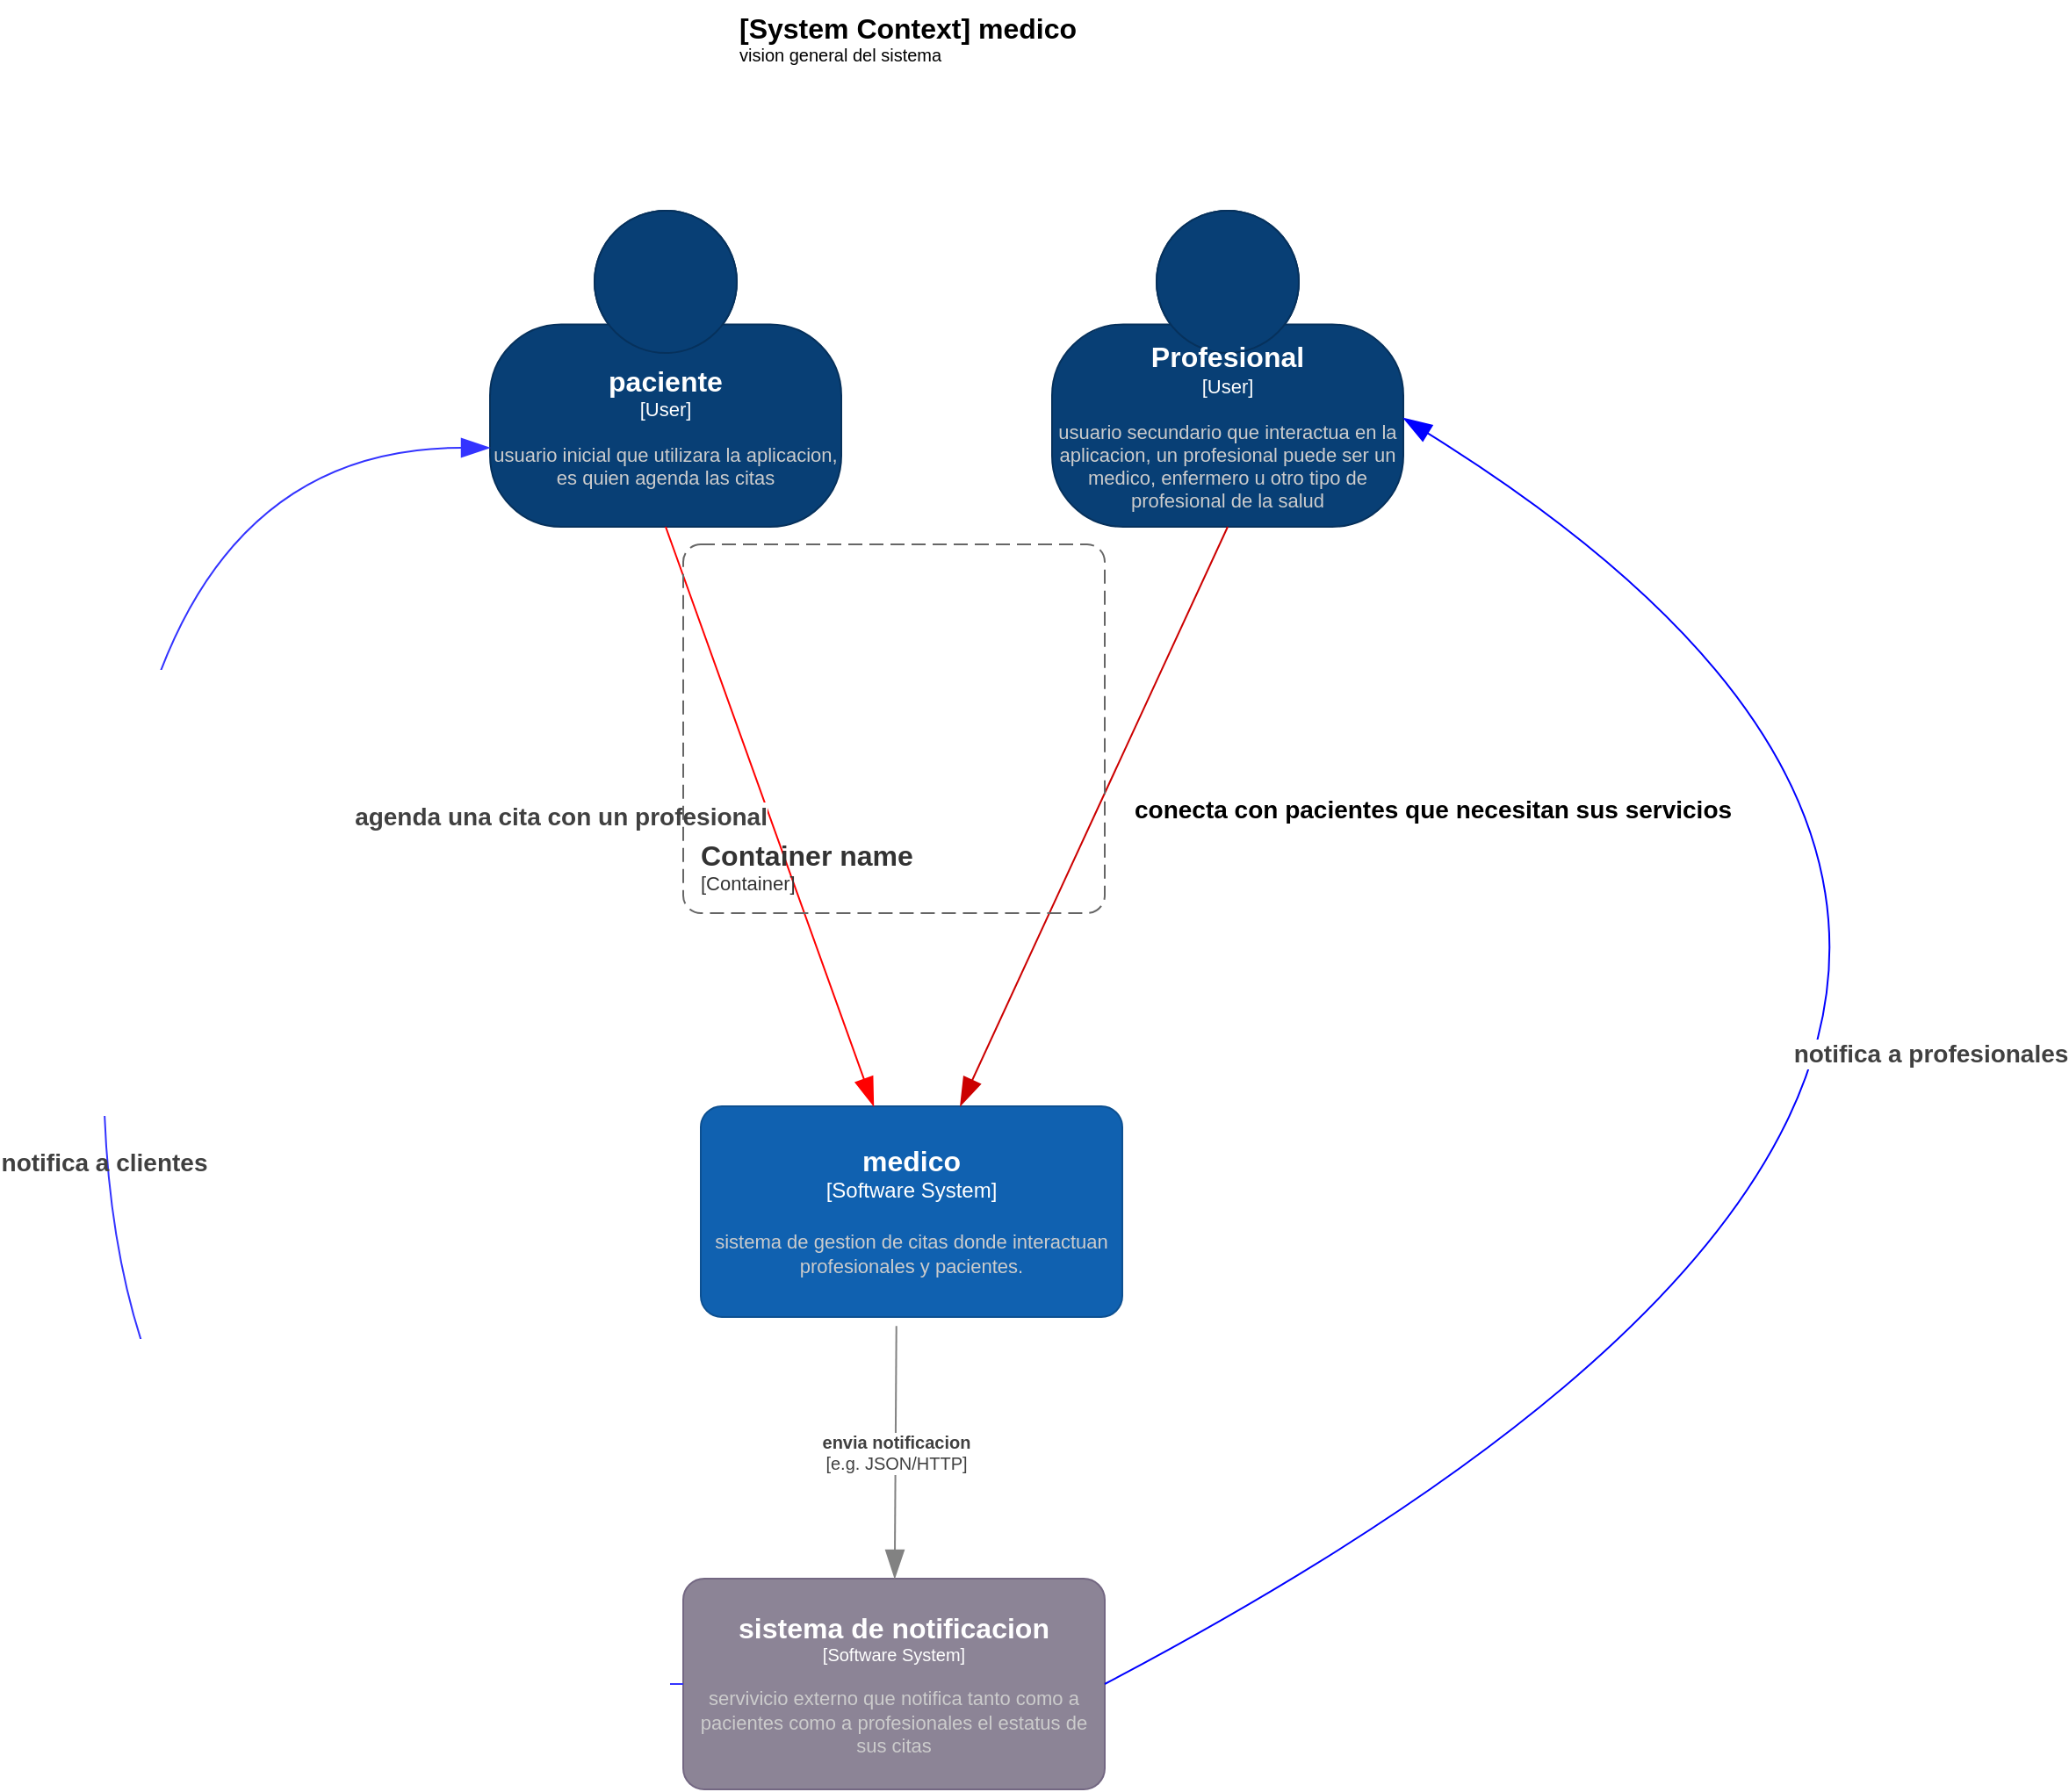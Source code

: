 <mxfile version="20.5.1" type="github" pages="3">
  <diagram id="rQ2XecXcRAcGIpg42cZG" name="Página-1">
    <mxGraphModel dx="5787" dy="3000" grid="1" gridSize="10" guides="1" tooltips="1" connect="1" arrows="1" fold="1" page="1" pageScale="1" pageWidth="827" pageHeight="1169" math="0" shadow="0">
      <root>
        <mxCell id="0" />
        <mxCell id="1" parent="0" />
        <object placeholders="1" c4Name="paciente" c4Type="User" c4Description="usuario inicial que utilizara la aplicacion, es quien agenda las citas" label="&lt;font style=&quot;font-size: 16px&quot;&gt;&lt;b&gt;%c4Name%&lt;/b&gt;&lt;/font&gt;&lt;div&gt;[%c4Type%]&lt;/div&gt;&lt;br&gt;&lt;div&gt;&lt;font style=&quot;font-size: 11px&quot;&gt;&lt;font color=&quot;#cccccc&quot;&gt;%c4Description%&lt;/font&gt;&lt;/div&gt;" id="NudSRjTtMaRm0Y6hXprQ-2">
          <mxCell style="html=1;fontSize=11;dashed=0;whiteSpace=wrap;fillColor=#083F75;strokeColor=#06315C;fontColor=#ffffff;shape=mxgraph.c4.person2;align=center;metaEdit=1;points=[[0.5,0,0],[1,0.5,0],[1,0.75,0],[0.75,1,0],[0.5,1,0],[0.25,1,0],[0,0.75,0],[0,0.5,0]];resizable=0;" parent="1" vertex="1">
            <mxGeometry x="310" y="390" width="200" height="180" as="geometry" />
          </mxCell>
        </object>
        <object placeholders="1" c4Name="Profesional" c4Type="User" c4Description="usuario secundario que interactua en la aplicacion, un profesional puede ser un medico, enfermero u otro tipo de profesional de la salud" label="&lt;font style=&quot;font-size: 16px&quot;&gt;&lt;b&gt;%c4Name%&lt;/b&gt;&lt;/font&gt;&lt;div&gt;[%c4Type%]&lt;/div&gt;&lt;br&gt;&lt;div&gt;&lt;font style=&quot;font-size: 11px&quot;&gt;&lt;font color=&quot;#cccccc&quot;&gt;%c4Description%&lt;/font&gt;&lt;/div&gt;" id="NudSRjTtMaRm0Y6hXprQ-3">
          <mxCell style="html=1;fontSize=11;dashed=0;whiteSpace=wrap;fillColor=#083F75;strokeColor=#06315C;fontColor=#ffffff;shape=mxgraph.c4.person2;align=center;metaEdit=1;points=[[0.5,0,0],[1,0.5,0],[1,0.75,0],[0.75,1,0],[0.5,1,0],[0.25,1,0],[0,0.75,0],[0,0.5,0]];resizable=0;" parent="1" vertex="1">
            <mxGeometry x="630" y="390" width="200" height="180" as="geometry" />
          </mxCell>
        </object>
        <object placeholders="1" c4Name="medico" c4Type="Software System" c4Description="sistema de gestion de citas donde interactuan profesionales y pacientes." label="&lt;font style=&quot;font-size: 16px&quot;&gt;&lt;b&gt;%c4Name%&lt;/b&gt;&lt;/font&gt;&lt;div&gt;[%c4Type%]&lt;/div&gt;&lt;br&gt;&lt;div&gt;&lt;font style=&quot;font-size: 11px&quot;&gt;&lt;font color=&quot;#cccccc&quot;&gt;%c4Description%&lt;/font&gt;&lt;/div&gt;" id="NudSRjTtMaRm0Y6hXprQ-4">
          <mxCell style="rounded=1;whiteSpace=wrap;html=1;labelBackgroundColor=none;fillColor=#1061B0;fontColor=#ffffff;align=center;arcSize=10;strokeColor=#0D5091;metaEdit=1;resizable=0;points=[[0.25,0,0],[0.5,0,0],[0.75,0,0],[1,0.25,0],[1,0.5,0],[1,0.75,0],[0.75,1,0],[0.5,1,0],[0.25,1,0],[0,0.75,0],[0,0.5,0],[0,0.25,0]];" parent="1" vertex="1">
            <mxGeometry x="430" y="900" width="240" height="120" as="geometry" />
          </mxCell>
        </object>
        <object placeholders="1" c4Type="Relationship" c4Description="agenda una cita con un profesional" label="&lt;div style=&quot;font-size: 14px;&quot;&gt;&lt;div style=&quot;font-size: 14px;&quot;&gt;&lt;b style=&quot;font-size: 14px;&quot;&gt;%c4Description%&lt;/b&gt;&lt;/div&gt;&lt;/div&gt;" id="NudSRjTtMaRm0Y6hXprQ-5">
          <mxCell style="endArrow=blockThin;html=1;fontSize=14;fontColor=#404040;strokeWidth=1;endFill=1;strokeColor=#FF0000;elbow=vertical;metaEdit=1;endSize=14;startSize=14;jumpStyle=gap;jumpSize=5;rounded=0;exitX=0.5;exitY=1;exitDx=0;exitDy=0;exitPerimeter=0;labelPosition=left;verticalLabelPosition=middle;align=right;verticalAlign=middle;horizontal=1;" parent="1" source="NudSRjTtMaRm0Y6hXprQ-2" target="NudSRjTtMaRm0Y6hXprQ-4" edge="1">
            <mxGeometry width="240" relative="1" as="geometry">
              <mxPoint x="220" y="670" as="sourcePoint" />
              <mxPoint x="460" y="670" as="targetPoint" />
            </mxGeometry>
          </mxCell>
        </object>
        <object placeholders="1" c4Type="Relationship" c4Description="conecta con pacientes que necesitan sus servicios" label="%c4Description%" id="NudSRjTtMaRm0Y6hXprQ-6">
          <mxCell style="endArrow=blockThin;fontSize=14;fontColor=#000000;strokeWidth=1;endFill=1;strokeColor=#CC0000;elbow=vertical;metaEdit=1;endSize=14;startSize=14;jumpStyle=arc;jumpSize=16;exitX=0.5;exitY=1;exitDx=0;exitDy=0;exitPerimeter=0;rounded=0;align=left;labelBorderColor=none;labelBackgroundColor=default;html=1;fontStyle=1" parent="1" source="NudSRjTtMaRm0Y6hXprQ-3" target="NudSRjTtMaRm0Y6hXprQ-4" edge="1">
            <mxGeometry x="-0.067" y="18" width="240" relative="1" as="geometry">
              <mxPoint x="620" y="670" as="sourcePoint" />
              <mxPoint x="780" y="740" as="targetPoint" />
              <Array as="points" />
              <mxPoint as="offset" />
            </mxGeometry>
          </mxCell>
        </object>
        <object placeholders="1" c4Name="sistema de notificacion" c4Type="Software System" c4Description="servivicio externo que notifica tanto como a pacientes como a profesionales el estatus de sus citas" label="&lt;font style=&quot;font-size: 16px&quot;&gt;&lt;b&gt;%c4Name%&lt;/b&gt;&lt;/font&gt;&lt;div&gt;[%c4Type%]&lt;/div&gt;&lt;br&gt;&lt;div&gt;&lt;font style=&quot;font-size: 11px&quot;&gt;&lt;font color=&quot;#cccccc&quot;&gt;%c4Description%&lt;/font&gt;&lt;/div&gt;" id="NudSRjTtMaRm0Y6hXprQ-8">
          <mxCell style="rounded=1;whiteSpace=wrap;html=1;labelBackgroundColor=none;fillColor=#8C8496;fontColor=#ffffff;align=center;arcSize=10;strokeColor=#736782;metaEdit=1;resizable=0;points=[[0.25,0,0],[0.5,0,0],[0.75,0,0],[1,0.25,0],[1,0.5,0],[1,0.75,0],[0.75,1,0],[0.5,1,0],[0.25,1,0],[0,0.75,0],[0,0.5,0],[0,0.25,0]];fontSize=10;" parent="1" vertex="1">
            <mxGeometry x="420" y="1169" width="240" height="120" as="geometry" />
          </mxCell>
        </object>
        <object placeholders="1" c4Type="Relationship" c4Technology="e.g. JSON/HTTP" c4Description="envia notificacion" label="&lt;div style=&quot;text-align: left&quot;&gt;&lt;div style=&quot;text-align: center&quot;&gt;&lt;b&gt;%c4Description%&lt;/b&gt;&lt;/div&gt;&lt;div style=&quot;text-align: center&quot;&gt;[%c4Technology%]&lt;/div&gt;&lt;/div&gt;" id="NudSRjTtMaRm0Y6hXprQ-9">
          <mxCell style="endArrow=blockThin;html=1;fontSize=10;fontColor=#404040;strokeWidth=1;endFill=1;strokeColor=#828282;elbow=vertical;metaEdit=1;endSize=14;startSize=14;jumpStyle=arc;jumpSize=16;rounded=0;exitX=0.464;exitY=1.043;exitDx=0;exitDy=0;exitPerimeter=0;" parent="1" source="NudSRjTtMaRm0Y6hXprQ-4" target="NudSRjTtMaRm0Y6hXprQ-8" edge="1">
            <mxGeometry width="240" relative="1" as="geometry">
              <mxPoint x="450" y="1170" as="sourcePoint" />
              <mxPoint x="690" y="1170" as="targetPoint" />
            </mxGeometry>
          </mxCell>
        </object>
        <object placeholders="1" c4Name="[System Context] medico" c4Type="ContainerScopeBoundary" c4Description="vision general del sistema" label="&lt;font style=&quot;font-size: 16px&quot;&gt;&lt;b&gt;&lt;div style=&quot;text-align: left&quot;&gt;%c4Name%&lt;/div&gt;&lt;/b&gt;&lt;/font&gt;&lt;div style=&quot;text-align: left&quot;&gt;%c4Description%&lt;/div&gt;" id="NudSRjTtMaRm0Y6hXprQ-10">
          <mxCell style="text;html=1;strokeColor=none;fillColor=none;align=left;verticalAlign=top;whiteSpace=wrap;rounded=0;metaEdit=1;allowArrows=0;resizable=1;rotatable=0;connectable=0;recursiveResize=0;expand=0;pointerEvents=0;points=[[0.25,0,0],[0.5,0,0],[0.75,0,0],[1,0.25,0],[1,0.5,0],[1,0.75,0],[0.75,1,0],[0.5,1,0],[0.25,1,0],[0,0.75,0],[0,0.5,0],[0,0.25,0]];fontSize=10;" parent="1" vertex="1">
            <mxGeometry x="450" y="270" width="260" height="40" as="geometry" />
          </mxCell>
        </object>
        <object placeholders="1" c4Type="Relationship" c4Description="notifica a profesionales" label="&lt;div style=&quot;text-align: left; font-size: 14px;&quot;&gt;&lt;div style=&quot;text-align: center; font-size: 14px;&quot;&gt;&lt;b style=&quot;font-size: 14px;&quot;&gt;%c4Description%&lt;/b&gt;&lt;/div&gt;&lt;/div&gt;" id="NudSRjTtMaRm0Y6hXprQ-11">
          <mxCell style="endArrow=blockThin;html=1;fontSize=14;fontColor=#404040;strokeWidth=1;endFill=1;strokeColor=#0000FF;elbow=vertical;metaEdit=1;endSize=14;startSize=14;jumpStyle=arc;jumpSize=16;exitX=1;exitY=0.5;exitDx=0;exitDy=0;exitPerimeter=0;entryX=1;entryY=0.656;entryDx=0;entryDy=0;entryPerimeter=0;curved=1;" parent="1" source="NudSRjTtMaRm0Y6hXprQ-8" target="NudSRjTtMaRm0Y6hXprQ-3" edge="1">
            <mxGeometry x="-0.202" y="99" width="240" relative="1" as="geometry">
              <mxPoint x="710" y="1220" as="sourcePoint" />
              <mxPoint x="950" y="1220" as="targetPoint" />
              <Array as="points">
                <mxPoint x="1380" y="850" />
              </Array>
              <mxPoint as="offset" />
            </mxGeometry>
          </mxCell>
        </object>
        <object placeholders="1" c4Type="Relationship" c4Description="notifica a clientes" label="&lt;div style=&quot;text-align: left; font-size: 14px;&quot;&gt;&lt;div style=&quot;text-align: center; font-size: 14px;&quot;&gt;&lt;b style=&quot;font-size: 14px;&quot;&gt;%c4Description%&lt;/b&gt;&lt;/div&gt;&lt;/div&gt;" id="NudSRjTtMaRm0Y6hXprQ-12">
          <mxCell style="endArrow=blockThin;html=1;fontSize=14;fontColor=#404040;strokeWidth=1;endFill=1;strokeColor=#3333FF;elbow=vertical;metaEdit=1;endSize=14;startSize=14;jumpStyle=arc;jumpSize=16;rounded=0;edgeStyle=orthogonalEdgeStyle;labelBackgroundColor=none;labelBorderColor=none;curved=1;exitX=0;exitY=0.5;exitDx=0;exitDy=0;exitPerimeter=0;entryX=0;entryY=0.75;entryDx=0;entryDy=0;entryPerimeter=0;" parent="1" source="NudSRjTtMaRm0Y6hXprQ-8" target="NudSRjTtMaRm0Y6hXprQ-2" edge="1">
            <mxGeometry width="240" relative="1" as="geometry">
              <mxPoint x="160" y="1140" as="sourcePoint" />
              <mxPoint x="280" y="520" as="targetPoint" />
              <Array as="points">
                <mxPoint x="90" y="1229" />
                <mxPoint x="90" y="525" />
              </Array>
            </mxGeometry>
          </mxCell>
        </object>
        <object placeholders="1" c4Name="Container name" c4Type="ContainerScopeBoundary" c4Application="Container" label="&lt;font style=&quot;font-size: 16px&quot;&gt;&lt;b&gt;&lt;div style=&quot;text-align: left&quot;&gt;%c4Name%&lt;/div&gt;&lt;/b&gt;&lt;/font&gt;&lt;div style=&quot;text-align: left&quot;&gt;[%c4Application%]&lt;/div&gt;" id="df7YYg5uvuEkN-nO1cm1-1">
          <mxCell style="rounded=1;fontSize=11;whiteSpace=wrap;html=1;dashed=1;arcSize=20;fillColor=none;strokeColor=#666666;fontColor=#333333;labelBackgroundColor=none;align=left;verticalAlign=bottom;labelBorderColor=none;spacingTop=0;spacing=10;dashPattern=8 4;metaEdit=1;rotatable=0;perimeter=rectanglePerimeter;noLabel=0;labelPadding=0;allowArrows=0;connectable=0;expand=0;recursiveResize=0;editable=1;pointerEvents=0;absoluteArcSize=1;points=[[0.25,0,0],[0.5,0,0],[0.75,0,0],[1,0.25,0],[1,0.5,0],[1,0.75,0],[0.75,1,0],[0.5,1,0],[0.25,1,0],[0,0.75,0],[0,0.5,0],[0,0.25,0]];" parent="1" vertex="1">
            <mxGeometry x="420" y="580" width="240" height="210" as="geometry" />
          </mxCell>
        </object>
      </root>
    </mxGraphModel>
  </diagram>
  <diagram id="RJve-TYSuJ0N_tsNlCDU" name="Página-2">
    <mxGraphModel dx="17360" dy="9000" grid="1" gridSize="10" guides="1" tooltips="1" connect="1" arrows="1" fold="1" page="1" pageScale="1" pageWidth="827" pageHeight="1169" math="0" shadow="0">
      <root>
        <mxCell id="0" />
        <mxCell id="1" parent="0" />
        <object placeholders="1" c4Name="paciente" c4Type="User" c4Description="usuario inicial que utilizara la aplicacion, es quien agenda las citas" label="&lt;font style=&quot;font-size: 16px&quot;&gt;&lt;b&gt;%c4Name%&lt;/b&gt;&lt;/font&gt;&lt;div&gt;[%c4Type%]&lt;/div&gt;&lt;br&gt;&lt;div&gt;&lt;font style=&quot;font-size: 11px&quot;&gt;&lt;font color=&quot;#cccccc&quot;&gt;%c4Description%&lt;/font&gt;&lt;/div&gt;" id="sqenTLk7A_CKL5dL2ioa-1">
          <mxCell style="html=1;fontSize=11;dashed=0;whiteSpace=wrap;fillColor=#083F75;strokeColor=#06315C;fontColor=#ffffff;shape=mxgraph.c4.person2;align=center;metaEdit=1;points=[[0.5,0,0],[1,0.5,0],[1,0.75,0],[0.75,1,0],[0.5,1,0],[0.25,1,0],[0,0.75,0],[0,0.5,0]];resizable=0;" parent="1" vertex="1">
            <mxGeometry x="645" y="410" width="200" height="180" as="geometry" />
          </mxCell>
        </object>
        <object placeholders="1" c4Name="Profesional" c4Type="User" c4Description="usuario secundario que interactua en la aplicacion, un profesional puede ser un medico, enfermero u otro tipo de profesional de la salud" label="&lt;font style=&quot;font-size: 16px&quot;&gt;&lt;b&gt;%c4Name%&lt;/b&gt;&lt;/font&gt;&lt;div&gt;[%c4Type%]&lt;/div&gt;&lt;br&gt;&lt;div&gt;&lt;font style=&quot;font-size: 11px&quot;&gt;&lt;font color=&quot;#cccccc&quot;&gt;%c4Description%&lt;/font&gt;&lt;/div&gt;" id="sqenTLk7A_CKL5dL2ioa-2">
          <mxCell style="html=1;fontSize=11;dashed=0;whiteSpace=wrap;fillColor=#083F75;strokeColor=#06315C;fontColor=#ffffff;shape=mxgraph.c4.person2;align=center;metaEdit=1;points=[[0.5,0,0],[1,0.5,0],[1,0.75,0],[0.75,1,0],[0.5,1,0],[0.25,1,0],[0,0.75,0],[0,0.5,0]];resizable=0;" parent="1" vertex="1">
            <mxGeometry x="965" y="410" width="200" height="180" as="geometry" />
          </mxCell>
        </object>
        <object placeholders="1" c4Name="medico" c4Type="ContainerScopeBoundary" c4Application="Container" label="&lt;font style=&quot;font-size: 16px&quot;&gt;&lt;b&gt;&lt;div style=&quot;text-align: left&quot;&gt;%c4Name%&lt;/div&gt;&lt;/b&gt;&lt;/font&gt;&lt;div style=&quot;text-align: left&quot;&gt;[%c4Application%]&lt;/div&gt;" id="8spFIH5-sgnEmqjnYyWJ-1">
          <mxCell style="rounded=1;fontSize=11;whiteSpace=wrap;html=1;dashed=1;arcSize=20;fillColor=none;strokeColor=#666666;fontColor=#333333;labelBackgroundColor=none;align=left;verticalAlign=bottom;labelBorderColor=none;spacingTop=0;spacing=10;dashPattern=8 4;metaEdit=1;rotatable=0;perimeter=rectanglePerimeter;noLabel=0;labelPadding=0;allowArrows=0;connectable=0;expand=0;recursiveResize=0;editable=1;pointerEvents=0;absoluteArcSize=1;points=[[0.25,0,0],[0.5,0,0],[0.75,0,0],[1,0.25,0],[1,0.5,0],[1,0.75,0],[0.75,1,0],[0.5,1,0],[0.25,1,0],[0,0.75,0],[0,0.5,0],[0,0.25,0]];" parent="1" vertex="1">
            <mxGeometry x="380" y="770" width="990" height="780" as="geometry" />
          </mxCell>
        </object>
        <object placeholders="1" c4Name="medico" c4Type="Software System" c4Description="aplicacion web desarrollada en Nest.js y typescript. desplegado en vercel" label="&lt;font style=&quot;font-size: 16px&quot;&gt;&lt;b&gt;%c4Name%&lt;/b&gt;&lt;/font&gt;&lt;div&gt;[%c4Type%]&lt;/div&gt;&lt;br&gt;&lt;div&gt;&lt;font style=&quot;font-size: 11px&quot;&gt;&lt;font color=&quot;#cccccc&quot;&gt;%c4Description%&lt;/font&gt;&lt;/div&gt;" id="8spFIH5-sgnEmqjnYyWJ-2">
          <mxCell style="rounded=1;whiteSpace=wrap;html=1;labelBackgroundColor=none;fillColor=#1061B0;fontColor=#ffffff;align=center;arcSize=10;strokeColor=#0D5091;metaEdit=1;resizable=0;points=[[0.25,0,0],[0.5,0,0],[0.75,0,0],[1,0.25,0],[1,0.5,0],[1,0.75,0],[0.75,1,0],[0.5,1,0],[0.25,1,0],[0,0.75,0],[0,0.5,0],[0,0.25,0]];" parent="1" vertex="1">
            <mxGeometry x="510" y="860" width="240" height="120" as="geometry" />
          </mxCell>
        </object>
        <object placeholders="1" c4Name="medico back" c4Type="Software System" c4Description="sistema backend de la aplicacion realizado en nest.js y typescript&#xa;" label="&lt;font style=&quot;font-size: 16px&quot;&gt;&lt;b&gt;%c4Name%&lt;/b&gt;&lt;/font&gt;&lt;div&gt;[%c4Type%]&lt;/div&gt;&lt;br&gt;&lt;div&gt;&lt;font style=&quot;font-size: 11px&quot;&gt;&lt;font color=&quot;#cccccc&quot;&gt;%c4Description%&lt;/font&gt;&lt;/div&gt;" id="8spFIH5-sgnEmqjnYyWJ-3">
          <mxCell style="rounded=1;whiteSpace=wrap;html=1;labelBackgroundColor=none;fillColor=#1061B0;fontColor=#ffffff;align=center;arcSize=10;strokeColor=#0D5091;metaEdit=1;resizable=0;points=[[0.25,0,0],[0.5,0,0],[0.75,0,0],[1,0.25,0],[1,0.5,0],[1,0.75,0],[0.75,1,0],[0.5,1,0],[0.25,1,0],[0,0.75,0],[0,0.5,0],[0,0.25,0]];" parent="1" vertex="1">
            <mxGeometry x="510" y="1150" width="240" height="120" as="geometry" />
          </mxCell>
        </object>
        <object placeholders="1" c4Type="Relationship" c4Technology="JSON/HTTP" c4Description="comnicacion entre el cliente y servidor" label="&lt;div style=&quot;text-align: left&quot;&gt;&lt;div style=&quot;text-align: center&quot;&gt;&lt;b&gt;%c4Description%&lt;/b&gt;&lt;/div&gt;&lt;div style=&quot;text-align: center&quot;&gt;[%c4Technology%]&lt;/div&gt;&lt;/div&gt;" id="8spFIH5-sgnEmqjnYyWJ-4">
          <mxCell style="endArrow=blockThin;html=1;fontSize=10;fontColor=#404040;strokeWidth=1;endFill=1;strokeColor=#828282;elbow=vertical;metaEdit=1;endSize=14;startSize=14;jumpStyle=arc;jumpSize=16;rounded=0;edgeStyle=orthogonalEdgeStyle;exitX=0.5;exitY=1;exitDx=0;exitDy=0;exitPerimeter=0;" parent="1" edge="1">
            <mxGeometry x="0.059" width="240" relative="1" as="geometry">
              <mxPoint x="627" y="980" as="sourcePoint" />
              <mxPoint x="627" y="1090" as="targetPoint" />
              <mxPoint as="offset" />
            </mxGeometry>
          </mxCell>
        </object>
        <object placeholders="1" c4Type="database" c4Container="medico_db" c4Technology="mongodb database" c4Description="base de datos no relacional" label="&lt;font style=&quot;font-size: 16px&quot;&gt;&lt;b&gt;%c4Type%&lt;/b&gt;&lt;/font&gt;&lt;div&gt;[%c4Container%:&amp;nbsp;%c4Technology%]&lt;/div&gt;&lt;br&gt;&lt;div&gt;&lt;font style=&quot;font-size: 11px&quot;&gt;&lt;font color=&quot;#E6E6E6&quot;&gt;%c4Description%&lt;/font&gt;&lt;/div&gt;" id="8spFIH5-sgnEmqjnYyWJ-8">
          <mxCell style="shape=cylinder3;size=15;whiteSpace=wrap;html=1;boundedLbl=1;rounded=0;labelBackgroundColor=none;fillColor=#23A2D9;fontSize=12;fontColor=#ffffff;align=center;strokeColor=#0E7DAD;metaEdit=1;points=[[0.5,0,0],[1,0.25,0],[1,0.5,0],[1,0.75,0],[0.5,1,0],[0,0.75,0],[0,0.5,0],[0,0.25,0]];resizable=0;direction=east;" parent="1" vertex="1">
            <mxGeometry x="1050" y="1150" width="240" height="120" as="geometry" />
          </mxCell>
        </object>
        <object placeholders="1" c4Type="Relationship" c4Description="comunicacion por medio de patron repositorio" label="&lt;div style=&quot;text-align: left&quot;&gt;&lt;div style=&quot;text-align: center&quot;&gt;&lt;b&gt;%c4Description%&lt;/b&gt;&lt;/div&gt;" id="8spFIH5-sgnEmqjnYyWJ-9">
          <mxCell style="endArrow=blockThin;html=1;fontSize=10;fontColor=#404040;strokeWidth=1;endFill=1;strokeColor=#828282;elbow=vertical;metaEdit=1;endSize=14;startSize=14;jumpStyle=arc;jumpSize=16;rounded=0;edgeStyle=orthogonalEdgeStyle;exitX=1;exitY=0.5;exitDx=0;exitDy=0;exitPerimeter=0;entryX=0;entryY=0.5;entryDx=0;entryDy=0;entryPerimeter=0;" parent="1" source="8spFIH5-sgnEmqjnYyWJ-3" target="8spFIH5-sgnEmqjnYyWJ-8" edge="1">
            <mxGeometry width="240" relative="1" as="geometry">
              <mxPoint x="760" y="1210" as="sourcePoint" />
              <mxPoint x="990" y="1209.6" as="targetPoint" />
            </mxGeometry>
          </mxCell>
        </object>
        <object placeholders="1" c4Name="docker container" c4Type="SystemScopeBoundary" c4Application="" label="&lt;font style=&quot;font-size: 16px&quot;&gt;&lt;b&gt;&lt;div style=&quot;text-align: left&quot;&gt;%c4Name%&lt;/div&gt;&lt;/b&gt;&lt;/font&gt;&lt;div style=&quot;text-align: left&quot;&gt;[%c4Application%]&lt;/div&gt;" id="8spFIH5-sgnEmqjnYyWJ-10">
          <mxCell style="rounded=1;fontSize=11;whiteSpace=wrap;html=1;dashed=1;arcSize=20;fillColor=none;strokeColor=#666666;fontColor=#333333;labelBackgroundColor=none;align=left;verticalAlign=bottom;labelBorderColor=none;spacingTop=0;spacing=10;dashPattern=8 4;metaEdit=1;rotatable=0;perimeter=rectanglePerimeter;noLabel=0;labelPadding=0;allowArrows=0;connectable=0;expand=0;recursiveResize=0;editable=1;pointerEvents=0;absoluteArcSize=1;points=[[0.25,0,0],[0.5,0,0],[0.75,0,0],[1,0.25,0],[1,0.5,0],[1,0.75,0],[0.75,1,0],[0.5,1,0],[0.25,1,0],[0,0.75,0],[0,0.5,0],[0,0.25,0]];" parent="1" vertex="1">
            <mxGeometry x="500" y="1090" width="810" height="250" as="geometry" />
          </mxCell>
        </object>
        <object placeholders="1" c4Name="servicio de notificaciones" c4Type="Software System" c4Description="servicios externo de envio de mensajes" label="&lt;font style=&quot;font-size: 16px&quot;&gt;&lt;b&gt;%c4Name%&lt;/b&gt;&lt;/font&gt;&lt;div&gt;[%c4Type%]&lt;/div&gt;&lt;br&gt;&lt;div&gt;&lt;font style=&quot;font-size: 11px&quot;&gt;&lt;font color=&quot;#cccccc&quot;&gt;%c4Description%&lt;/font&gt;&lt;/div&gt;" id="8spFIH5-sgnEmqjnYyWJ-11">
          <mxCell style="rounded=1;whiteSpace=wrap;html=1;labelBackgroundColor=none;fillColor=#8C8496;fontColor=#ffffff;align=center;arcSize=10;strokeColor=#736782;metaEdit=1;resizable=0;points=[[0.25,0,0],[0.5,0,0],[0.75,0,0],[1,0.25,0],[1,0.5,0],[1,0.75,0],[0.75,1,0],[0.5,1,0],[0.25,1,0],[0,0.75,0],[0,0.5,0],[0,0.25,0]];" parent="1" vertex="1">
            <mxGeometry x="20" y="1155" width="240" height="120" as="geometry" />
          </mxCell>
        </object>
        <object placeholders="1" c4Type="Relationship" c4Technology="JSON/HTTP" c4Description="envia notificaciones" label="&lt;div style=&quot;text-align: left&quot;&gt;&lt;div style=&quot;text-align: center&quot;&gt;&lt;b&gt;%c4Description%&lt;/b&gt;&lt;/div&gt;&lt;div style=&quot;text-align: center&quot;&gt;[%c4Technology%]&lt;/div&gt;&lt;/div&gt;" id="8spFIH5-sgnEmqjnYyWJ-12">
          <mxCell style="endArrow=blockThin;html=1;fontSize=10;fontColor=#404040;strokeWidth=1;endFill=1;strokeColor=#828282;elbow=vertical;metaEdit=1;endSize=14;startSize=14;jumpStyle=arc;jumpSize=16;rounded=0;edgeStyle=orthogonalEdgeStyle;exitX=0;exitY=0.5;exitDx=0;exitDy=0;exitPerimeter=0;entryX=1;entryY=0.5;entryDx=0;entryDy=0;entryPerimeter=0;" parent="1" source="8spFIH5-sgnEmqjnYyWJ-3" target="8spFIH5-sgnEmqjnYyWJ-11" edge="1">
            <mxGeometry width="240" relative="1" as="geometry">
              <mxPoint x="380" y="1260" as="sourcePoint" />
              <mxPoint x="480" y="1290" as="targetPoint" />
            </mxGeometry>
          </mxCell>
        </object>
        <object placeholders="1" c4Type="Relationship" id="8spFIH5-sgnEmqjnYyWJ-13">
          <mxCell style="endArrow=blockThin;html=1;fontSize=10;fontColor=#404040;strokeWidth=1;endFill=1;strokeColor=#FF0000;elbow=vertical;metaEdit=1;endSize=14;startSize=14;jumpStyle=arc;jumpSize=16;edgeStyle=orthogonalEdgeStyle;exitX=0.5;exitY=0;exitDx=0;exitDy=0;exitPerimeter=0;entryX=-0.005;entryY=0.644;entryDx=0;entryDy=0;entryPerimeter=0;rounded=0;" parent="1" source="8spFIH5-sgnEmqjnYyWJ-11" target="sqenTLk7A_CKL5dL2ioa-1" edge="1">
            <mxGeometry width="240" relative="1" as="geometry">
              <mxPoint x="480" y="910" as="sourcePoint" />
              <mxPoint x="720" y="910" as="targetPoint" />
            </mxGeometry>
          </mxCell>
        </object>
        <object placeholders="1" c4Type="Relationship" id="8spFIH5-sgnEmqjnYyWJ-14">
          <mxCell style="endArrow=blockThin;html=1;fontSize=10;fontColor=#404040;strokeWidth=1;endFill=1;strokeColor=#FF0000;elbow=vertical;metaEdit=1;endSize=14;startSize=14;jumpStyle=arc;jumpSize=16;edgeStyle=orthogonalEdgeStyle;exitX=0.5;exitY=0;exitDx=0;exitDy=0;exitPerimeter=0;entryX=0.5;entryY=1;entryDx=0;entryDy=0;entryPerimeter=0;rounded=0;" parent="1" source="8spFIH5-sgnEmqjnYyWJ-11" target="sqenTLk7A_CKL5dL2ioa-2" edge="1">
            <mxGeometry width="240" relative="1" as="geometry">
              <mxPoint x="200" y="1089.08" as="sourcePoint" />
              <mxPoint x="704" y="460.0" as="targetPoint" />
              <Array as="points">
                <mxPoint x="140" y="690" />
                <mxPoint x="1065" y="690" />
              </Array>
            </mxGeometry>
          </mxCell>
        </object>
        <object placeholders="1" c4Type="Relationship" id="8spFIH5-sgnEmqjnYyWJ-15">
          <mxCell style="endArrow=blockThin;html=1;fontSize=10;fontColor=#404040;strokeWidth=1;endFill=1;strokeColor=#3333FF;elbow=vertical;metaEdit=1;endSize=14;startSize=14;jumpStyle=arc;jumpSize=16;rounded=0;edgeStyle=orthogonalEdgeStyle;exitX=0.5;exitY=1;exitDx=0;exitDy=0;exitPerimeter=0;" parent="1" source="sqenTLk7A_CKL5dL2ioa-1" target="8spFIH5-sgnEmqjnYyWJ-2" edge="1">
            <mxGeometry width="240" relative="1" as="geometry">
              <mxPoint x="430" y="870" as="sourcePoint" />
              <mxPoint x="670" y="870" as="targetPoint" />
            </mxGeometry>
          </mxCell>
        </object>
        <object placeholders="1" c4Type="Relationship" id="8spFIH5-sgnEmqjnYyWJ-16">
          <mxCell style="endArrow=blockThin;html=1;fontSize=10;fontColor=#404040;strokeWidth=1;endFill=1;strokeColor=#3333FF;elbow=vertical;metaEdit=1;endSize=14;startSize=14;jumpStyle=arc;jumpSize=16;rounded=0;edgeStyle=orthogonalEdgeStyle;exitX=0.5;exitY=1;exitDx=0;exitDy=0;exitPerimeter=0;" parent="1" source="sqenTLk7A_CKL5dL2ioa-2" edge="1">
            <mxGeometry width="240" relative="1" as="geometry">
              <mxPoint x="1035.0" y="620" as="sourcePoint" />
              <mxPoint x="630" y="860" as="targetPoint" />
            </mxGeometry>
          </mxCell>
        </object>
      </root>
    </mxGraphModel>
  </diagram>
  <diagram id="USrGDQjTnW5EE-fKLgxV" name="Página-3">
    <mxGraphModel dx="4340" dy="2250" grid="1" gridSize="10" guides="1" tooltips="1" connect="1" arrows="1" fold="1" page="1" pageScale="1" pageWidth="827" pageHeight="1169" math="0" shadow="0">
      <root>
        <mxCell id="0" />
        <mxCell id="1" parent="0" />
        <object placeholders="1" c4Name="paciente" c4Type="User" c4Description="usuario inicial que utilizara la aplicacion, es quien agenda las citas" label="&lt;font style=&quot;font-size: 16px&quot;&gt;&lt;b&gt;%c4Name%&lt;/b&gt;&lt;/font&gt;&lt;div&gt;[%c4Type%]&lt;/div&gt;&lt;br&gt;&lt;div&gt;&lt;font style=&quot;font-size: 11px&quot;&gt;&lt;font color=&quot;#cccccc&quot;&gt;%c4Description%&lt;/font&gt;&lt;/div&gt;" id="u0dnibxfiqtei_SDKCAF-1">
          <mxCell style="html=1;fontSize=11;dashed=0;whiteSpace=wrap;fillColor=#083F75;strokeColor=#06315C;fontColor=#ffffff;shape=mxgraph.c4.person2;align=center;metaEdit=1;points=[[0.5,0,0],[1,0.5,0],[1,0.75,0],[0.75,1,0],[0.5,1,0],[0.25,1,0],[0,0.75,0],[0,0.5,0]];resizable=0;" vertex="1" parent="1">
            <mxGeometry x="645" y="410" width="200" height="180" as="geometry" />
          </mxCell>
        </object>
        <object placeholders="1" c4Name="Profesional" c4Type="User" c4Description="usuario secundario que interactua en la aplicacion, un profesional puede ser un medico, enfermero u otro tipo de profesional de la salud" label="&lt;font style=&quot;font-size: 16px&quot;&gt;&lt;b&gt;%c4Name%&lt;/b&gt;&lt;/font&gt;&lt;div&gt;[%c4Type%]&lt;/div&gt;&lt;br&gt;&lt;div&gt;&lt;font style=&quot;font-size: 11px&quot;&gt;&lt;font color=&quot;#cccccc&quot;&gt;%c4Description%&lt;/font&gt;&lt;/div&gt;" id="u0dnibxfiqtei_SDKCAF-2">
          <mxCell style="html=1;fontSize=11;dashed=0;whiteSpace=wrap;fillColor=#083F75;strokeColor=#06315C;fontColor=#ffffff;shape=mxgraph.c4.person2;align=center;metaEdit=1;points=[[0.5,0,0],[1,0.5,0],[1,0.75,0],[0.75,1,0],[0.5,1,0],[0.25,1,0],[0,0.75,0],[0,0.5,0]];resizable=0;" vertex="1" parent="1">
            <mxGeometry x="965" y="410" width="200" height="180" as="geometry" />
          </mxCell>
        </object>
        <object placeholders="1" c4Name="medico" c4Type="Software System" c4Description="aplicacion web desarrollada en Nest.js y typescript. desplegado en vercel" label="&lt;font style=&quot;font-size: 16px&quot;&gt;&lt;b&gt;%c4Name%&lt;/b&gt;&lt;/font&gt;&lt;div&gt;[%c4Type%]&lt;/div&gt;&lt;br&gt;&lt;div&gt;&lt;font style=&quot;font-size: 11px&quot;&gt;&lt;font color=&quot;#cccccc&quot;&gt;%c4Description%&lt;/font&gt;&lt;/div&gt;" id="u0dnibxfiqtei_SDKCAF-4">
          <mxCell style="rounded=1;whiteSpace=wrap;html=1;labelBackgroundColor=none;fillColor=#1061B0;fontColor=#ffffff;align=center;arcSize=10;strokeColor=#0D5091;metaEdit=1;resizable=0;points=[[0.25,0,0],[0.5,0,0],[0.75,0,0],[1,0.25,0],[1,0.5,0],[1,0.75,0],[0.75,1,0],[0.5,1,0],[0.25,1,0],[0,0.75,0],[0,0.5,0],[0,0.25,0]];" vertex="1" parent="1">
            <mxGeometry x="725" y="890" width="240" height="120" as="geometry" />
          </mxCell>
        </object>
        <object placeholders="1" c4Name="servicio de notificaciones" c4Type="Software System" c4Description="servicios externo de envio de mensajes" label="&lt;font style=&quot;font-size: 16px&quot;&gt;&lt;b&gt;%c4Name%&lt;/b&gt;&lt;/font&gt;&lt;div&gt;[%c4Type%]&lt;/div&gt;&lt;br&gt;&lt;div&gt;&lt;font style=&quot;font-size: 11px&quot;&gt;&lt;font color=&quot;#cccccc&quot;&gt;%c4Description%&lt;/font&gt;&lt;/div&gt;" id="u0dnibxfiqtei_SDKCAF-10">
          <mxCell style="rounded=1;whiteSpace=wrap;html=1;labelBackgroundColor=none;fillColor=#8C8496;fontColor=#ffffff;align=center;arcSize=10;strokeColor=#736782;metaEdit=1;resizable=0;points=[[0.25,0,0],[0.5,0,0],[0.75,0,0],[1,0.25,0],[1,0.5,0],[1,0.75,0],[0.75,1,0],[0.5,1,0],[0.25,1,0],[0,0.75,0],[0,0.5,0],[0,0.25,0]];" vertex="1" parent="1">
            <mxGeometry x="3010" y="1380" width="240" height="120" as="geometry" />
          </mxCell>
        </object>
        <object placeholders="1" c4Type="Relationship" id="u0dnibxfiqtei_SDKCAF-14">
          <mxCell style="endArrow=blockThin;html=1;fontSize=10;fontColor=#404040;strokeWidth=1;endFill=1;strokeColor=#3333FF;elbow=vertical;metaEdit=1;endSize=14;startSize=14;jumpStyle=arc;jumpSize=16;rounded=0;edgeStyle=orthogonalEdgeStyle;exitX=0.5;exitY=1;exitDx=0;exitDy=0;exitPerimeter=0;" edge="1" parent="1" source="u0dnibxfiqtei_SDKCAF-1" target="u0dnibxfiqtei_SDKCAF-4">
            <mxGeometry width="240" relative="1" as="geometry">
              <mxPoint x="430" y="870" as="sourcePoint" />
              <mxPoint x="670" y="870" as="targetPoint" />
            </mxGeometry>
          </mxCell>
        </object>
        <object placeholders="1" c4Type="Relationship" id="u0dnibxfiqtei_SDKCAF-15">
          <mxCell style="endArrow=blockThin;html=1;fontSize=10;fontColor=#404040;strokeWidth=1;endFill=1;strokeColor=#3333FF;elbow=vertical;metaEdit=1;endSize=14;startSize=14;jumpStyle=arc;jumpSize=16;rounded=0;edgeStyle=orthogonalEdgeStyle;exitX=0.5;exitY=1;exitDx=0;exitDy=0;exitPerimeter=0;entryX=0.5;entryY=0;entryDx=0;entryDy=0;entryPerimeter=0;" edge="1" parent="1" source="u0dnibxfiqtei_SDKCAF-2" target="u0dnibxfiqtei_SDKCAF-4">
            <mxGeometry width="240" relative="1" as="geometry">
              <mxPoint x="1035.0" y="620" as="sourcePoint" />
              <mxPoint x="630" y="860" as="targetPoint" />
            </mxGeometry>
          </mxCell>
        </object>
        <object placeholders="1" c4Name="authorization module" c4Type="Container" c4Technology="module" c4Description="encargado de la authorizacion" label="&lt;font style=&quot;font-size: 16px&quot;&gt;&lt;b&gt;%c4Name%&lt;/b&gt;&lt;/font&gt;&lt;div&gt;[%c4Type%: %c4Technology%]&lt;/div&gt;&lt;br&gt;&lt;div&gt;&lt;font style=&quot;font-size: 11px&quot;&gt;&lt;font color=&quot;#E6E6E6&quot;&gt;%c4Description%&lt;/font&gt;&lt;/div&gt;" id="u0dnibxfiqtei_SDKCAF-16">
          <mxCell style="rounded=1;whiteSpace=wrap;html=1;fontSize=11;labelBackgroundColor=none;fillColor=#23A2D9;fontColor=#ffffff;align=center;arcSize=10;strokeColor=#0E7DAD;metaEdit=1;resizable=0;points=[[0.25,0,0],[0.5,0,0],[0.75,0,0],[1,0.25,0],[1,0.5,0],[1,0.75,0],[0.75,1,0],[0.5,1,0],[0.25,1,0],[0,0.75,0],[0,0.5,0],[0,0.25,0]];" vertex="1" parent="1">
            <mxGeometry x="690" y="1400" width="240" height="120" as="geometry" />
          </mxCell>
        </object>
        <object placeholders="1" c4Name="user module" c4Type="Container" c4Technology="module" c4Description="encargado de la logica de usuarios" label="&lt;font style=&quot;font-size: 16px&quot;&gt;&lt;b&gt;%c4Name%&lt;/b&gt;&lt;/font&gt;&lt;div&gt;[%c4Type%: %c4Technology%]&lt;/div&gt;&lt;br&gt;&lt;div&gt;&lt;font style=&quot;font-size: 11px&quot;&gt;&lt;font color=&quot;#E6E6E6&quot;&gt;%c4Description%&lt;/font&gt;&lt;/div&gt;" id="u0dnibxfiqtei_SDKCAF-17">
          <mxCell style="rounded=1;whiteSpace=wrap;html=1;fontSize=11;labelBackgroundColor=none;fillColor=#23A2D9;fontColor=#ffffff;align=center;arcSize=10;strokeColor=#0E7DAD;metaEdit=1;resizable=0;points=[[0.25,0,0],[0.5,0,0],[0.75,0,0],[1,0.25,0],[1,0.5,0],[1,0.75,0],[0.75,1,0],[0.5,1,0],[0.25,1,0],[0,0.75,0],[0,0.5,0],[0,0.25,0]];" vertex="1" parent="1">
            <mxGeometry x="1080" y="1400" width="240" height="120" as="geometry" />
          </mxCell>
        </object>
        <object placeholders="1" c4Name="appointment module" c4Type="Container" c4Technology="module" c4Description="encargado de la logica de las citas" label="&lt;font style=&quot;font-size: 16px&quot;&gt;&lt;b&gt;%c4Name%&lt;/b&gt;&lt;/font&gt;&lt;div&gt;[%c4Type%: %c4Technology%]&lt;/div&gt;&lt;br&gt;&lt;div&gt;&lt;font style=&quot;font-size: 11px&quot;&gt;&lt;font color=&quot;#E6E6E6&quot;&gt;%c4Description%&lt;/font&gt;&lt;/div&gt;" id="u0dnibxfiqtei_SDKCAF-18">
          <mxCell style="rounded=1;whiteSpace=wrap;html=1;fontSize=11;labelBackgroundColor=none;fillColor=#23A2D9;fontColor=#ffffff;align=center;arcSize=10;strokeColor=#0E7DAD;metaEdit=1;resizable=0;points=[[0.25,0,0],[0.5,0,0],[0.75,0,0],[1,0.25,0],[1,0.5,0],[1,0.75,0],[0.75,1,0],[0.5,1,0],[0.25,1,0],[0,0.75,0],[0,0.5,0],[0,0.25,0]];" vertex="1" parent="1">
            <mxGeometry x="1770" y="1380" width="240" height="120" as="geometry" />
          </mxCell>
        </object>
        <object placeholders="1" c4Name="notifications module" c4Type="Container" c4Technology="module" c4Description="encargado de las notificaciones por cualquier medio" label="&lt;font style=&quot;font-size: 16px&quot;&gt;&lt;b&gt;%c4Name%&lt;/b&gt;&lt;/font&gt;&lt;div&gt;[%c4Type%: %c4Technology%]&lt;/div&gt;&lt;br&gt;&lt;div&gt;&lt;font style=&quot;font-size: 11px&quot;&gt;&lt;font color=&quot;#E6E6E6&quot;&gt;%c4Description%&lt;/font&gt;&lt;/div&gt;" id="u0dnibxfiqtei_SDKCAF-19">
          <mxCell style="rounded=1;whiteSpace=wrap;html=1;fontSize=11;labelBackgroundColor=none;fillColor=#23A2D9;fontColor=#ffffff;align=center;arcSize=10;strokeColor=#0E7DAD;metaEdit=1;resizable=0;points=[[0.25,0,0],[0.5,0,0],[0.75,0,0],[1,0.25,0],[1,0.5,0],[1,0.75,0],[0.75,1,0],[0.5,1,0],[0.25,1,0],[0,0.75,0],[0,0.5,0],[0,0.25,0]];" vertex="1" parent="1">
            <mxGeometry x="2126" y="1380" width="240" height="120" as="geometry" />
          </mxCell>
        </object>
        <object placeholders="1" c4Name="authorization repository" c4Type="Container" c4Technology="module" c4Description="repository de la authorizacion" label="&lt;font style=&quot;font-size: 16px&quot;&gt;&lt;b&gt;%c4Name%&lt;/b&gt;&lt;/font&gt;&lt;div&gt;[%c4Type%: %c4Technology%]&lt;/div&gt;&lt;br&gt;&lt;div&gt;&lt;font style=&quot;font-size: 11px&quot;&gt;&lt;font color=&quot;#E6E6E6&quot;&gt;%c4Description%&lt;/font&gt;&lt;/div&gt;" id="u0dnibxfiqtei_SDKCAF-20">
          <mxCell style="rounded=1;whiteSpace=wrap;html=1;fontSize=11;labelBackgroundColor=none;fillColor=#d5e8d4;align=center;arcSize=10;strokeColor=#82b366;metaEdit=1;resizable=0;points=[[0.25,0,0],[0.5,0,0],[0.75,0,0],[1,0.25,0],[1,0.5,0],[1,0.75,0],[0.75,1,0],[0.5,1,0],[0.25,1,0],[0,0.75,0],[0,0.5,0],[0,0.25,0]];" vertex="1" parent="1">
            <mxGeometry x="690" y="1660" width="240" height="120" as="geometry" />
          </mxCell>
        </object>
        <object placeholders="1" c4Name="user repository" c4Type="Container" c4Technology="module" c4Description="repositorio de los usuarios" label="&lt;font style=&quot;font-size: 16px&quot;&gt;&lt;b&gt;%c4Name%&lt;/b&gt;&lt;/font&gt;&lt;div&gt;[%c4Type%: %c4Technology%]&lt;/div&gt;&lt;br&gt;&lt;div&gt;&lt;font style=&quot;font-size: 11px&quot;&gt;&lt;font color=&quot;#E6E6E6&quot;&gt;%c4Description%&lt;/font&gt;&lt;/div&gt;" id="u0dnibxfiqtei_SDKCAF-21">
          <mxCell style="rounded=1;whiteSpace=wrap;html=1;fontSize=11;labelBackgroundColor=none;fillColor=#d5e8d4;align=center;arcSize=10;strokeColor=#82b366;metaEdit=1;resizable=0;points=[[0.25,0,0],[0.5,0,0],[0.75,0,0],[1,0.25,0],[1,0.5,0],[1,0.75,0],[0.75,1,0],[0.5,1,0],[0.25,1,0],[0,0.75,0],[0,0.5,0],[0,0.25,0]];" vertex="1" parent="1">
            <mxGeometry x="1080" y="1660" width="240" height="120" as="geometry" />
          </mxCell>
        </object>
        <object placeholders="1" c4Name="appointment repository" c4Type="Container" c4Technology="file" c4Description="repositorio de las citas" label="&lt;font style=&quot;font-size: 16px&quot;&gt;&lt;b&gt;%c4Name%&lt;/b&gt;&lt;/font&gt;&lt;div&gt;[%c4Type%: %c4Technology%]&lt;/div&gt;&lt;br&gt;&lt;div&gt;&lt;font style=&quot;font-size: 11px&quot;&gt;&lt;font color=&quot;#E6E6E6&quot;&gt;%c4Description%&lt;/font&gt;&lt;/div&gt;" id="u0dnibxfiqtei_SDKCAF-22">
          <mxCell style="rounded=1;whiteSpace=wrap;html=1;fontSize=11;labelBackgroundColor=none;fillColor=#d5e8d4;align=center;arcSize=10;strokeColor=#82b366;metaEdit=1;resizable=0;points=[[0.25,0,0],[0.5,0,0],[0.75,0,0],[1,0.25,0],[1,0.5,0],[1,0.75,0],[0.75,1,0],[0.5,1,0],[0.25,1,0],[0,0.75,0],[0,0.5,0],[0,0.25,0]];" vertex="1" parent="1">
            <mxGeometry x="1770" y="1640" width="240" height="120" as="geometry" />
          </mxCell>
        </object>
        <object placeholders="1" c4Name="notifications repository" c4Type="Container" c4Technology="file" c4Description="notificaciones" label="&lt;font style=&quot;font-size: 16px&quot;&gt;&lt;b&gt;%c4Name%&lt;/b&gt;&lt;/font&gt;&lt;div&gt;[%c4Type%: %c4Technology%]&lt;/div&gt;&lt;br&gt;&lt;div&gt;&lt;font style=&quot;font-size: 11px&quot;&gt;&lt;font color=&quot;#E6E6E6&quot;&gt;%c4Description%&lt;/font&gt;&lt;/div&gt;" id="u0dnibxfiqtei_SDKCAF-23">
          <mxCell style="rounded=1;whiteSpace=wrap;html=1;fontSize=11;labelBackgroundColor=none;fillColor=#d5e8d4;align=center;arcSize=10;strokeColor=#82b366;metaEdit=1;resizable=0;points=[[0.25,0,0],[0.5,0,0],[0.75,0,0],[1,0.25,0],[1,0.5,0],[1,0.75,0],[0.75,1,0],[0.5,1,0],[0.25,1,0],[0,0.75,0],[0,0.5,0],[0,0.25,0]];" vertex="1" parent="1">
            <mxGeometry x="2126" y="1640" width="240" height="120" as="geometry" />
          </mxCell>
        </object>
        <object placeholders="1" c4Name="authorization schema" c4Type="Container" c4Technology="db" c4Description="esquema de la authorizacion" label="&lt;font style=&quot;font-size: 16px&quot;&gt;&lt;b&gt;%c4Name%&lt;/b&gt;&lt;/font&gt;&lt;div&gt;[%c4Type%: %c4Technology%]&lt;/div&gt;&lt;br&gt;&lt;div&gt;&lt;font style=&quot;font-size: 11px&quot;&gt;&lt;font color=&quot;#E6E6E6&quot;&gt;%c4Description%&lt;/font&gt;&lt;/div&gt;" id="u0dnibxfiqtei_SDKCAF-24">
          <mxCell style="rounded=1;whiteSpace=wrap;html=1;fontSize=11;labelBackgroundColor=none;fillColor=#ffe6cc;align=center;arcSize=10;strokeColor=#d79b00;metaEdit=1;resizable=0;points=[[0.25,0,0],[0.5,0,0],[0.75,0,0],[1,0.25,0],[1,0.5,0],[1,0.75,0],[0.75,1,0],[0.5,1,0],[0.25,1,0],[0,0.75,0],[0,0.5,0],[0,0.25,0]];" vertex="1" parent="1">
            <mxGeometry x="690" y="2000" width="240" height="120" as="geometry" />
          </mxCell>
        </object>
        <object placeholders="1" c4Name="user schema" c4Type="Container" c4Technology="db" c4Description="esquema de los usuarios" label="&lt;font style=&quot;font-size: 16px&quot;&gt;&lt;b&gt;%c4Name%&lt;/b&gt;&lt;/font&gt;&lt;div&gt;[%c4Type%: %c4Technology%]&lt;/div&gt;&lt;br&gt;&lt;div&gt;&lt;font style=&quot;font-size: 11px&quot;&gt;&lt;font color=&quot;#E6E6E6&quot;&gt;%c4Description%&lt;/font&gt;&lt;/div&gt;" id="u0dnibxfiqtei_SDKCAF-25">
          <mxCell style="rounded=1;whiteSpace=wrap;html=1;fontSize=11;labelBackgroundColor=none;fillColor=#ffe6cc;align=center;arcSize=10;strokeColor=#d79b00;metaEdit=1;resizable=0;points=[[0.25,0,0],[0.5,0,0],[0.75,0,0],[1,0.25,0],[1,0.5,0],[1,0.75,0],[0.75,1,0],[0.5,1,0],[0.25,1,0],[0,0.75,0],[0,0.5,0],[0,0.25,0]];" vertex="1" parent="1">
            <mxGeometry x="1080" y="2000" width="240" height="120" as="geometry" />
          </mxCell>
        </object>
        <object placeholders="1" c4Name="appointment schema" c4Type="Container" c4Technology="db" c4Description="equema de las citas" label="&lt;font style=&quot;font-size: 16px&quot;&gt;&lt;b&gt;%c4Name%&lt;/b&gt;&lt;/font&gt;&lt;div&gt;[%c4Type%: %c4Technology%]&lt;/div&gt;&lt;br&gt;&lt;div&gt;&lt;font style=&quot;font-size: 11px&quot;&gt;&lt;font color=&quot;#E6E6E6&quot;&gt;%c4Description%&lt;/font&gt;&lt;/div&gt;" id="u0dnibxfiqtei_SDKCAF-26">
          <mxCell style="rounded=1;whiteSpace=wrap;html=1;fontSize=11;labelBackgroundColor=none;fillColor=#ffe6cc;align=center;arcSize=10;strokeColor=#d79b00;metaEdit=1;resizable=0;points=[[0.25,0,0],[0.5,0,0],[0.75,0,0],[1,0.25,0],[1,0.5,0],[1,0.75,0],[0.75,1,0],[0.5,1,0],[0.25,1,0],[0,0.75,0],[0,0.5,0],[0,0.25,0]];" vertex="1" parent="1">
            <mxGeometry x="1770" y="1980" width="240" height="120" as="geometry" />
          </mxCell>
        </object>
        <object placeholders="1" c4Name="notifications schema" c4Type="Container" c4Technology="db" c4Description="notificaciones" label="&lt;font style=&quot;font-size: 16px&quot;&gt;&lt;b&gt;%c4Name%&lt;/b&gt;&lt;/font&gt;&lt;div&gt;[%c4Type%: %c4Technology%]&lt;/div&gt;&lt;br&gt;&lt;div&gt;&lt;font style=&quot;font-size: 11px&quot;&gt;&lt;font color=&quot;#E6E6E6&quot;&gt;%c4Description%&lt;/font&gt;&lt;/div&gt;" id="u0dnibxfiqtei_SDKCAF-27">
          <mxCell style="rounded=1;whiteSpace=wrap;html=1;fontSize=11;labelBackgroundColor=none;fillColor=#ffe6cc;align=center;arcSize=10;strokeColor=#d79b00;metaEdit=1;resizable=0;points=[[0.25,0,0],[0.5,0,0],[0.75,0,0],[1,0.25,0],[1,0.5,0],[1,0.75,0],[0.75,1,0],[0.5,1,0],[0.25,1,0],[0,0.75,0],[0,0.5,0],[0,0.25,0]];" vertex="1" parent="1">
            <mxGeometry x="2126" y="1980" width="240" height="120" as="geometry" />
          </mxCell>
        </object>
        <object placeholders="1" c4Name="medico_db" c4Type="SystemScopeBoundary" c4Application="database" label="&lt;font style=&quot;font-size: 16px&quot;&gt;&lt;b&gt;&lt;div style=&quot;text-align: left&quot;&gt;%c4Name%&lt;/div&gt;&lt;/b&gt;&lt;/font&gt;&lt;div style=&quot;text-align: left&quot;&gt;[%c4Application%]&lt;/div&gt;" id="u0dnibxfiqtei_SDKCAF-28">
          <mxCell style="rounded=1;fontSize=11;whiteSpace=wrap;html=1;dashed=1;arcSize=20;fillColor=none;strokeColor=#666666;fontColor=#333333;labelBackgroundColor=none;align=left;verticalAlign=bottom;labelBorderColor=none;spacingTop=0;spacing=10;dashPattern=8 4;metaEdit=1;rotatable=0;perimeter=rectanglePerimeter;noLabel=0;labelPadding=0;allowArrows=0;connectable=0;expand=0;recursiveResize=0;editable=1;pointerEvents=0;absoluteArcSize=1;points=[[0.25,0,0],[0.5,0,0],[0.75,0,0],[1,0.25,0],[1,0.5,0],[1,0.75,0],[0.75,1,0],[0.5,1,0],[0.25,1,0],[0,0.75,0],[0,0.5,0],[0,0.25,0]];" vertex="1" parent="1">
            <mxGeometry x="660" y="1960" width="1730" height="260" as="geometry" />
          </mxCell>
        </object>
        <object placeholders="1" c4Type="Relationship" c4Technology="e.g. JSON/HTTP" c4Description="e.g. Makes API calls" label="&lt;div style=&quot;text-align: left&quot;&gt;&lt;div style=&quot;text-align: center&quot;&gt;&lt;b&gt;%c4Description%&lt;/b&gt;&lt;/div&gt;&lt;div style=&quot;text-align: center&quot;&gt;[%c4Technology%]&lt;/div&gt;&lt;/div&gt;" id="u0dnibxfiqtei_SDKCAF-29">
          <mxCell style="endArrow=blockThin;html=1;fontSize=10;fontColor=#404040;strokeWidth=1;endFill=1;strokeColor=#828282;elbow=vertical;metaEdit=1;endSize=14;startSize=14;jumpStyle=arc;jumpSize=16;rounded=0;edgeStyle=orthogonalEdgeStyle;exitX=1;exitY=0.5;exitDx=0;exitDy=0;exitPerimeter=0;entryX=0;entryY=0.5;entryDx=0;entryDy=0;entryPerimeter=0;" edge="1" parent="1" source="u0dnibxfiqtei_SDKCAF-19" target="u0dnibxfiqtei_SDKCAF-10">
            <mxGeometry width="240" relative="1" as="geometry">
              <mxPoint x="2100" y="1530" as="sourcePoint" />
              <mxPoint x="2340" y="1530" as="targetPoint" />
            </mxGeometry>
          </mxCell>
        </object>
        <object placeholders="1" c4Name="search module" c4Type="Container" c4Technology="module" c4Description="encargado de la busqueda y referido de medicos" label="&lt;font style=&quot;font-size: 16px&quot;&gt;&lt;b&gt;%c4Name%&lt;/b&gt;&lt;/font&gt;&lt;div&gt;[%c4Type%: %c4Technology%]&lt;/div&gt;&lt;br&gt;&lt;div&gt;&lt;font style=&quot;font-size: 11px&quot;&gt;&lt;font color=&quot;#E6E6E6&quot;&gt;%c4Description%&lt;/font&gt;&lt;/div&gt;" id="u0dnibxfiqtei_SDKCAF-30">
          <mxCell style="rounded=1;whiteSpace=wrap;html=1;fontSize=11;labelBackgroundColor=none;fillColor=#23A2D9;fontColor=#ffffff;align=center;arcSize=10;strokeColor=#0E7DAD;metaEdit=1;resizable=0;points=[[0.25,0,0],[0.5,0,0],[0.75,0,0],[1,0.25,0],[1,0.5,0],[1,0.75,0],[0.75,1,0],[0.5,1,0],[0.25,1,0],[0,0.75,0],[0,0.5,0],[0,0.25,0]];" vertex="1" parent="1">
            <mxGeometry x="300" y="1400" width="240" height="120" as="geometry" />
          </mxCell>
        </object>
        <object placeholders="1" c4Name="search repository" c4Type="Container" c4Technology="module" c4Description="repository de la busqueda" label="&lt;font style=&quot;font-size: 16px&quot;&gt;&lt;b&gt;%c4Name%&lt;/b&gt;&lt;/font&gt;&lt;div&gt;[%c4Type%: %c4Technology%]&lt;/div&gt;&lt;br&gt;&lt;div&gt;&lt;font style=&quot;font-size: 11px&quot;&gt;&lt;font color=&quot;#E6E6E6&quot;&gt;%c4Description%&lt;/font&gt;&lt;/div&gt;" id="u0dnibxfiqtei_SDKCAF-31">
          <mxCell style="rounded=1;whiteSpace=wrap;html=1;fontSize=11;labelBackgroundColor=none;fillColor=#d5e8d4;align=center;arcSize=10;strokeColor=#82b366;metaEdit=1;resizable=0;points=[[0.25,0,0],[0.5,0,0],[0.75,0,0],[1,0.25,0],[1,0.5,0],[1,0.75,0],[0.75,1,0],[0.5,1,0],[0.25,1,0],[0,0.75,0],[0,0.5,0],[0,0.25,0]];" vertex="1" parent="1">
            <mxGeometry x="300" y="1660" width="240" height="120" as="geometry" />
          </mxCell>
        </object>
        <object placeholders="1" c4Name="medico backend" c4Type="SystemScopeBoundary" c4Application="medico backend" label="&lt;font style=&quot;font-size: 16px&quot;&gt;&lt;b&gt;&lt;div style=&quot;text-align: left&quot;&gt;%c4Name%&lt;/div&gt;&lt;/b&gt;&lt;/font&gt;&lt;div style=&quot;text-align: left&quot;&gt;[%c4Application%]&lt;/div&gt;" id="u0dnibxfiqtei_SDKCAF-33">
          <mxCell style="rounded=1;fontSize=11;whiteSpace=wrap;html=1;dashed=1;arcSize=20;fillColor=none;strokeColor=#666666;fontColor=#333333;labelBackgroundColor=none;align=left;verticalAlign=bottom;labelBorderColor=none;spacingTop=0;spacing=10;dashPattern=8 4;metaEdit=1;rotatable=0;perimeter=rectanglePerimeter;noLabel=0;labelPadding=0;allowArrows=0;connectable=0;expand=0;recursiveResize=0;editable=1;pointerEvents=0;absoluteArcSize=1;points=[[0.25,0,0],[0.5,0,0],[0.75,0,0],[1,0.25,0],[1,0.5,0],[1,0.75,0],[0.75,1,0],[0.5,1,0],[0.25,1,0],[0,0.75,0],[0,0.5,0],[0,0.25,0]];" vertex="1" parent="1">
            <mxGeometry x="260" y="1340" width="2160" height="950" as="geometry" />
          </mxCell>
        </object>
        <object placeholders="1" c4Type="Relationship" c4Technology="e.g. JSON/HTTP" c4Description="e.g. Makes API calls" label="&lt;div style=&quot;text-align: left&quot;&gt;&lt;div style=&quot;text-align: center&quot;&gt;&lt;b&gt;%c4Description%&lt;/b&gt;&lt;/div&gt;&lt;div style=&quot;text-align: center&quot;&gt;[%c4Technology%]&lt;/div&gt;&lt;/div&gt;" id="u0dnibxfiqtei_SDKCAF-34">
          <mxCell style="endArrow=blockThin;html=1;fontSize=10;fontColor=#404040;strokeWidth=1;endFill=1;strokeColor=#828282;elbow=vertical;metaEdit=1;endSize=14;startSize=14;jumpStyle=arc;jumpSize=16;rounded=0;edgeStyle=orthogonalEdgeStyle;exitX=0.5;exitY=1;exitDx=0;exitDy=0;exitPerimeter=0;" edge="1" parent="1" source="u0dnibxfiqtei_SDKCAF-4">
            <mxGeometry width="240" relative="1" as="geometry">
              <mxPoint x="370" y="1140" as="sourcePoint" />
              <mxPoint x="1150" y="1320" as="targetPoint" />
            </mxGeometry>
          </mxCell>
        </object>
        <object placeholders="1" c4Type="Relationship" id="u0dnibxfiqtei_SDKCAF-36">
          <mxCell style="endArrow=blockThin;html=1;fontSize=10;fontColor=#404040;strokeWidth=1;endFill=1;strokeColor=#000000;elbow=vertical;metaEdit=1;endSize=14;startSize=14;jumpStyle=arc;jumpSize=16;rounded=0;edgeStyle=orthogonalEdgeStyle;exitX=0.5;exitY=0;exitDx=0;exitDy=0;exitPerimeter=0;entryX=0.5;entryY=0;entryDx=0;entryDy=0;entryPerimeter=0;" edge="1" parent="1" source="u0dnibxfiqtei_SDKCAF-30" target="u0dnibxfiqtei_SDKCAF-50">
            <mxGeometry width="240" relative="1" as="geometry">
              <mxPoint x="550" y="1360" as="sourcePoint" />
              <mxPoint x="790" y="1360" as="targetPoint" />
              <Array as="points">
                <mxPoint x="420" y="1350" />
                <mxPoint x="1550" y="1350" />
              </Array>
            </mxGeometry>
          </mxCell>
        </object>
        <object placeholders="1" c4Type="Relationship" id="u0dnibxfiqtei_SDKCAF-37">
          <mxCell style="endArrow=blockThin;html=1;fontSize=10;fontColor=#404040;strokeWidth=1;endFill=1;strokeColor=#000000;elbow=vertical;metaEdit=1;endSize=14;startSize=14;jumpStyle=arc;jumpSize=16;rounded=0;edgeStyle=orthogonalEdgeStyle;exitX=1;exitY=0.5;exitDx=0;exitDy=0;exitPerimeter=0;entryX=0;entryY=0.5;entryDx=0;entryDy=0;entryPerimeter=0;startArrow=classicThin;startFill=1;" edge="1" parent="1" source="u0dnibxfiqtei_SDKCAF-16" target="u0dnibxfiqtei_SDKCAF-17">
            <mxGeometry width="240" relative="1" as="geometry">
              <mxPoint x="980" y="1520" as="sourcePoint" />
              <mxPoint x="1480" y="1580" as="targetPoint" />
              <Array as="points">
                <mxPoint x="1000" y="1460" />
                <mxPoint x="1000" y="1460" />
              </Array>
            </mxGeometry>
          </mxCell>
        </object>
        <object placeholders="1" c4Type="Relationship" id="u0dnibxfiqtei_SDKCAF-40">
          <mxCell style="endArrow=blockThin;html=1;fontSize=10;fontColor=#404040;strokeWidth=1;endFill=1;strokeColor=#000000;elbow=vertical;metaEdit=1;endSize=14;startSize=14;jumpStyle=arc;jumpSize=16;rounded=0;edgeStyle=orthogonalEdgeStyle;exitX=1;exitY=0.5;exitDx=0;exitDy=0;exitPerimeter=0;startArrow=classicThin;startFill=1;" edge="1" parent="1" source="u0dnibxfiqtei_SDKCAF-18">
            <mxGeometry width="240" relative="1" as="geometry">
              <mxPoint x="2036" y="1430" as="sourcePoint" />
              <mxPoint x="2126" y="1440" as="targetPoint" />
              <Array as="points" />
            </mxGeometry>
          </mxCell>
        </object>
        <object placeholders="1" c4Type="Relationship" id="u0dnibxfiqtei_SDKCAF-41">
          <mxCell style="endArrow=blockThin;html=1;fontSize=10;fontColor=#404040;strokeWidth=1;endFill=1;strokeColor=#000000;elbow=vertical;metaEdit=1;endSize=14;startSize=14;jumpStyle=arc;jumpSize=16;rounded=0;edgeStyle=orthogonalEdgeStyle;exitX=0.5;exitY=1;exitDx=0;exitDy=0;exitPerimeter=0;entryX=0.5;entryY=0;entryDx=0;entryDy=0;entryPerimeter=0;" edge="1" parent="1" source="u0dnibxfiqtei_SDKCAF-30" target="u0dnibxfiqtei_SDKCAF-31">
            <mxGeometry width="240" relative="1" as="geometry">
              <mxPoint x="540" y="1640" as="sourcePoint" />
              <mxPoint x="1320" y="1640" as="targetPoint" />
              <Array as="points">
                <mxPoint x="420" y="1570" />
                <mxPoint x="420" y="1570" />
              </Array>
            </mxGeometry>
          </mxCell>
        </object>
        <object placeholders="1" c4Type="Relationship" id="u0dnibxfiqtei_SDKCAF-42">
          <mxCell style="endArrow=blockThin;html=1;fontSize=10;fontColor=#404040;strokeWidth=1;endFill=1;strokeColor=#000000;elbow=vertical;metaEdit=1;endSize=14;startSize=14;jumpStyle=arc;jumpSize=16;rounded=0;edgeStyle=orthogonalEdgeStyle;exitX=0.5;exitY=1;exitDx=0;exitDy=0;exitPerimeter=0;entryX=0.5;entryY=0;entryDx=0;entryDy=0;entryPerimeter=0;" edge="1" parent="1" source="u0dnibxfiqtei_SDKCAF-16" target="u0dnibxfiqtei_SDKCAF-20">
            <mxGeometry width="240" relative="1" as="geometry">
              <mxPoint x="430" y="1530" as="sourcePoint" />
              <mxPoint x="430" y="1670" as="targetPoint" />
              <Array as="points">
                <mxPoint x="810" y="1570" />
                <mxPoint x="810" y="1570" />
              </Array>
            </mxGeometry>
          </mxCell>
        </object>
        <object placeholders="1" c4Type="Relationship" id="u0dnibxfiqtei_SDKCAF-43">
          <mxCell style="endArrow=blockThin;html=1;fontSize=10;fontColor=#404040;strokeWidth=1;endFill=1;strokeColor=#000000;elbow=vertical;metaEdit=1;endSize=14;startSize=14;jumpStyle=arc;jumpSize=16;rounded=0;edgeStyle=orthogonalEdgeStyle;exitX=0.5;exitY=1;exitDx=0;exitDy=0;exitPerimeter=0;entryX=0.5;entryY=0;entryDx=0;entryDy=0;entryPerimeter=0;" edge="1" parent="1">
            <mxGeometry width="240" relative="1" as="geometry">
              <mxPoint x="1199" y="1520" as="sourcePoint" />
              <mxPoint x="1199" y="1660" as="targetPoint" />
              <Array as="points">
                <mxPoint x="1199" y="1570" />
                <mxPoint x="1199" y="1570" />
              </Array>
            </mxGeometry>
          </mxCell>
        </object>
        <object placeholders="1" c4Type="Relationship" id="u0dnibxfiqtei_SDKCAF-44">
          <mxCell style="endArrow=blockThin;html=1;fontSize=10;fontColor=#404040;strokeWidth=1;endFill=1;strokeColor=#000000;elbow=vertical;metaEdit=1;endSize=14;startSize=14;jumpStyle=arc;jumpSize=16;rounded=0;edgeStyle=orthogonalEdgeStyle;exitX=0.5;exitY=1;exitDx=0;exitDy=0;exitPerimeter=0;entryX=0.5;entryY=0;entryDx=0;entryDy=0;entryPerimeter=0;" edge="1" parent="1">
            <mxGeometry width="240" relative="1" as="geometry">
              <mxPoint x="1889" y="1500" as="sourcePoint" />
              <mxPoint x="1889" y="1640" as="targetPoint" />
              <Array as="points">
                <mxPoint x="1889" y="1600" />
                <mxPoint x="1889" y="1600" />
              </Array>
            </mxGeometry>
          </mxCell>
        </object>
        <object placeholders="1" c4Type="Relationship" id="u0dnibxfiqtei_SDKCAF-45">
          <mxCell style="endArrow=blockThin;html=1;fontSize=10;fontColor=#404040;strokeWidth=1;endFill=1;strokeColor=#000000;elbow=vertical;metaEdit=1;endSize=14;startSize=14;jumpStyle=arc;jumpSize=16;rounded=0;edgeStyle=orthogonalEdgeStyle;exitX=0.5;exitY=1;exitDx=0;exitDy=0;exitPerimeter=0;entryX=0.5;entryY=0;entryDx=0;entryDy=0;entryPerimeter=0;" edge="1" parent="1">
            <mxGeometry width="240" relative="1" as="geometry">
              <mxPoint x="2259" y="1500" as="sourcePoint" />
              <mxPoint x="2259" y="1640" as="targetPoint" />
              <Array as="points">
                <mxPoint x="2256" y="1500" />
                <mxPoint x="2256" y="1570" />
                <mxPoint x="2259" y="1570" />
              </Array>
            </mxGeometry>
          </mxCell>
        </object>
        <object placeholders="1" c4Type="Relationship" id="u0dnibxfiqtei_SDKCAF-46">
          <mxCell style="endArrow=blockThin;html=1;fontSize=10;fontColor=#404040;strokeWidth=1;endFill=1;strokeColor=#000000;elbow=vertical;metaEdit=1;endSize=14;startSize=14;jumpStyle=arc;jumpSize=16;rounded=0;edgeStyle=orthogonalEdgeStyle;exitX=0.5;exitY=1;exitDx=0;exitDy=0;exitPerimeter=0;" edge="1" parent="1" target="u0dnibxfiqtei_SDKCAF-25">
            <mxGeometry width="240" relative="1" as="geometry">
              <mxPoint x="1210" y="1780" as="sourcePoint" />
              <mxPoint x="1210" y="1920" as="targetPoint" />
              <Array as="points" />
            </mxGeometry>
          </mxCell>
        </object>
        <object placeholders="1" c4Type="Relationship" id="u0dnibxfiqtei_SDKCAF-47">
          <mxCell style="endArrow=blockThin;html=1;fontSize=10;fontColor=#404040;strokeWidth=1;endFill=1;strokeColor=#000000;elbow=vertical;metaEdit=1;endSize=14;startSize=14;jumpStyle=arc;jumpSize=16;rounded=0;edgeStyle=orthogonalEdgeStyle;exitX=0.5;exitY=1;exitDx=0;exitDy=0;exitPerimeter=0;" edge="1" parent="1">
            <mxGeometry width="240" relative="1" as="geometry">
              <mxPoint x="815" y="1780" as="sourcePoint" />
              <mxPoint x="805" y="2000" as="targetPoint" />
              <Array as="points" />
            </mxGeometry>
          </mxCell>
        </object>
        <object placeholders="1" c4Type="Relationship" id="u0dnibxfiqtei_SDKCAF-48">
          <mxCell style="endArrow=blockThin;html=1;fontSize=10;fontColor=#404040;strokeWidth=1;endFill=1;strokeColor=#000000;elbow=vertical;metaEdit=1;endSize=14;startSize=14;jumpStyle=arc;jumpSize=16;rounded=0;edgeStyle=orthogonalEdgeStyle;exitX=0.5;exitY=1;exitDx=0;exitDy=0;exitPerimeter=0;" edge="1" parent="1">
            <mxGeometry width="240" relative="1" as="geometry">
              <mxPoint x="1905.93" y="1760" as="sourcePoint" />
              <mxPoint x="1895.997" y="1980" as="targetPoint" />
              <Array as="points" />
            </mxGeometry>
          </mxCell>
        </object>
        <object placeholders="1" c4Type="Relationship" id="u0dnibxfiqtei_SDKCAF-49">
          <mxCell style="endArrow=blockThin;html=1;fontSize=10;fontColor=#404040;strokeWidth=1;endFill=1;strokeColor=#000000;elbow=vertical;metaEdit=1;endSize=14;startSize=14;jumpStyle=arc;jumpSize=16;rounded=0;edgeStyle=orthogonalEdgeStyle;exitX=0.5;exitY=1;exitDx=0;exitDy=0;exitPerimeter=0;" edge="1" parent="1">
            <mxGeometry width="240" relative="1" as="geometry">
              <mxPoint x="2266" y="1760" as="sourcePoint" />
              <mxPoint x="2256.067" y="1980" as="targetPoint" />
              <Array as="points" />
            </mxGeometry>
          </mxCell>
        </object>
        <object placeholders="1" c4Name="profesional module" c4Type="Container" c4Technology="module" c4Description="encargado de la logica de profesionales" label="&lt;font style=&quot;font-size: 16px&quot;&gt;&lt;b&gt;%c4Name%&lt;/b&gt;&lt;/font&gt;&lt;div&gt;[%c4Type%: %c4Technology%]&lt;/div&gt;&lt;br&gt;&lt;div&gt;&lt;font style=&quot;font-size: 11px&quot;&gt;&lt;font color=&quot;#E6E6E6&quot;&gt;%c4Description%&lt;/font&gt;&lt;/div&gt;" id="u0dnibxfiqtei_SDKCAF-50">
          <mxCell style="rounded=1;whiteSpace=wrap;html=1;fontSize=11;labelBackgroundColor=none;fillColor=#23A2D9;fontColor=#ffffff;align=center;arcSize=10;strokeColor=#0E7DAD;metaEdit=1;resizable=0;points=[[0.25,0,0],[0.5,0,0],[0.75,0,0],[1,0.25,0],[1,0.5,0],[1,0.75,0],[0.75,1,0],[0.5,1,0],[0.25,1,0],[0,0.75,0],[0,0.5,0],[0,0.25,0]];" vertex="1" parent="1">
            <mxGeometry x="1430" y="1380" width="240" height="120" as="geometry" />
          </mxCell>
        </object>
        <object placeholders="1" c4Name="profesional repository" c4Type="Container" c4Technology="module" c4Description="repositorio de los profesionales" label="&lt;font style=&quot;font-size: 16px&quot;&gt;&lt;b&gt;%c4Name%&lt;/b&gt;&lt;/font&gt;&lt;div&gt;[%c4Type%: %c4Technology%]&lt;/div&gt;&lt;br&gt;&lt;div&gt;&lt;font style=&quot;font-size: 11px&quot;&gt;&lt;font color=&quot;#E6E6E6&quot;&gt;%c4Description%&lt;/font&gt;&lt;/div&gt;" id="u0dnibxfiqtei_SDKCAF-51">
          <mxCell style="rounded=1;whiteSpace=wrap;html=1;fontSize=11;labelBackgroundColor=none;fillColor=#d5e8d4;align=center;arcSize=10;strokeColor=#82b366;metaEdit=1;resizable=0;points=[[0.25,0,0],[0.5,0,0],[0.75,0,0],[1,0.25,0],[1,0.5,0],[1,0.75,0],[0.75,1,0],[0.5,1,0],[0.25,1,0],[0,0.75,0],[0,0.5,0],[0,0.25,0]];" vertex="1" parent="1">
            <mxGeometry x="1430" y="1640" width="240" height="120" as="geometry" />
          </mxCell>
        </object>
        <object placeholders="1" c4Name="professional schema" c4Type="Container" c4Technology="db" c4Description="esquema de los profesionales de la salud" label="&lt;font style=&quot;font-size: 16px&quot;&gt;&lt;b&gt;%c4Name%&lt;/b&gt;&lt;/font&gt;&lt;div&gt;[%c4Type%: %c4Technology%]&lt;/div&gt;&lt;br&gt;&lt;div&gt;&lt;font style=&quot;font-size: 11px&quot;&gt;&lt;font color=&quot;#E6E6E6&quot;&gt;%c4Description%&lt;/font&gt;&lt;/div&gt;" id="u0dnibxfiqtei_SDKCAF-52">
          <mxCell style="rounded=1;whiteSpace=wrap;html=1;fontSize=11;labelBackgroundColor=none;fillColor=#ffe6cc;align=center;arcSize=10;strokeColor=#d79b00;metaEdit=1;resizable=0;points=[[0.25,0,0],[0.5,0,0],[0.75,0,0],[1,0.25,0],[1,0.5,0],[1,0.75,0],[0.75,1,0],[0.5,1,0],[0.25,1,0],[0,0.75,0],[0,0.5,0],[0,0.25,0]];" vertex="1" parent="1">
            <mxGeometry x="1430" y="1980" width="240" height="120" as="geometry" />
          </mxCell>
        </object>
        <object placeholders="1" c4Type="Relationship" id="u0dnibxfiqtei_SDKCAF-53">
          <mxCell style="endArrow=blockThin;html=1;fontSize=10;fontColor=#404040;strokeWidth=1;endFill=1;strokeColor=#000000;elbow=vertical;metaEdit=1;endSize=14;startSize=14;jumpStyle=arc;jumpSize=16;rounded=0;edgeStyle=orthogonalEdgeStyle;exitX=0.5;exitY=1;exitDx=0;exitDy=0;exitPerimeter=0;entryX=0.5;entryY=0;entryDx=0;entryDy=0;entryPerimeter=0;" edge="1" parent="1">
            <mxGeometry width="240" relative="1" as="geometry">
              <mxPoint x="1549" y="1500" as="sourcePoint" />
              <mxPoint x="1549" y="1640" as="targetPoint" />
              <Array as="points">
                <mxPoint x="1549" y="1550" />
                <mxPoint x="1549" y="1550" />
              </Array>
            </mxGeometry>
          </mxCell>
        </object>
        <object placeholders="1" c4Type="Relationship" id="u0dnibxfiqtei_SDKCAF-54">
          <mxCell style="endArrow=blockThin;html=1;fontSize=10;fontColor=#404040;strokeWidth=1;endFill=1;strokeColor=#000000;elbow=vertical;metaEdit=1;endSize=14;startSize=14;jumpStyle=arc;jumpSize=16;rounded=0;edgeStyle=orthogonalEdgeStyle;exitX=0.5;exitY=1;exitDx=0;exitDy=0;exitPerimeter=0;" edge="1" parent="1" target="u0dnibxfiqtei_SDKCAF-52">
            <mxGeometry width="240" relative="1" as="geometry">
              <mxPoint x="1560" y="1760" as="sourcePoint" />
              <mxPoint x="1560" y="1900" as="targetPoint" />
              <Array as="points" />
            </mxGeometry>
          </mxCell>
        </object>
        <object placeholders="1" c4Type="Relationship" id="u0dnibxfiqtei_SDKCAF-55">
          <mxCell style="endArrow=blockThin;html=1;fontSize=10;fontColor=#404040;strokeWidth=1;endFill=1;strokeColor=#000000;elbow=vertical;metaEdit=1;endSize=14;startSize=14;jumpStyle=arc;jumpSize=16;rounded=0;edgeStyle=orthogonalEdgeStyle;exitX=1;exitY=0.5;exitDx=0;exitDy=0;exitPerimeter=0;startArrow=classicThin;startFill=1;entryX=-0.008;entryY=0.592;entryDx=0;entryDy=0;entryPerimeter=0;" edge="1" parent="1" target="u0dnibxfiqtei_SDKCAF-50">
            <mxGeometry width="240" relative="1" as="geometry">
              <mxPoint x="1320" y="1450" as="sourcePoint" />
              <mxPoint x="1420" y="1450" as="targetPoint" />
              <Array as="points">
                <mxPoint x="1428" y="1450" />
              </Array>
            </mxGeometry>
          </mxCell>
        </object>
        <object placeholders="1" c4Type="Relationship" id="u0dnibxfiqtei_SDKCAF-56">
          <mxCell style="endArrow=blockThin;html=1;fontSize=10;fontColor=#404040;strokeWidth=1;endFill=1;strokeColor=#000000;elbow=vertical;metaEdit=1;endSize=14;startSize=14;jumpStyle=arc;jumpSize=16;rounded=0;edgeStyle=orthogonalEdgeStyle;exitX=1;exitY=0.5;exitDx=0;exitDy=0;exitPerimeter=0;startArrow=classicThin;startFill=1;entryX=-0.008;entryY=0.592;entryDx=0;entryDy=0;entryPerimeter=0;" edge="1" parent="1">
            <mxGeometry width="240" relative="1" as="geometry">
              <mxPoint x="1670" y="1439.23" as="sourcePoint" />
              <mxPoint x="1778.08" y="1440.27" as="targetPoint" />
              <Array as="points">
                <mxPoint x="1724" y="1440.23" />
              </Array>
            </mxGeometry>
          </mxCell>
        </object>
        <object placeholders="1" c4Type="Relationship" id="u0dnibxfiqtei_SDKCAF-57">
          <mxCell style="endArrow=blockThin;html=1;fontSize=10;fontColor=#404040;strokeWidth=1;endFill=1;strokeColor=#000000;elbow=vertical;metaEdit=1;endSize=14;startSize=14;jumpStyle=arc;jumpSize=16;rounded=0;edgeStyle=orthogonalEdgeStyle;entryX=0.5;entryY=1;entryDx=0;entryDy=0;entryPerimeter=0;" edge="1" parent="1" target="u0dnibxfiqtei_SDKCAF-18">
            <mxGeometry width="240" relative="1" as="geometry">
              <mxPoint x="1210" y="1520" as="sourcePoint" />
              <mxPoint x="1209" y="1670" as="targetPoint" />
              <Array as="points">
                <mxPoint x="1209" y="1600" />
                <mxPoint x="1890" y="1600" />
              </Array>
            </mxGeometry>
          </mxCell>
        </object>
      </root>
    </mxGraphModel>
  </diagram>
</mxfile>

